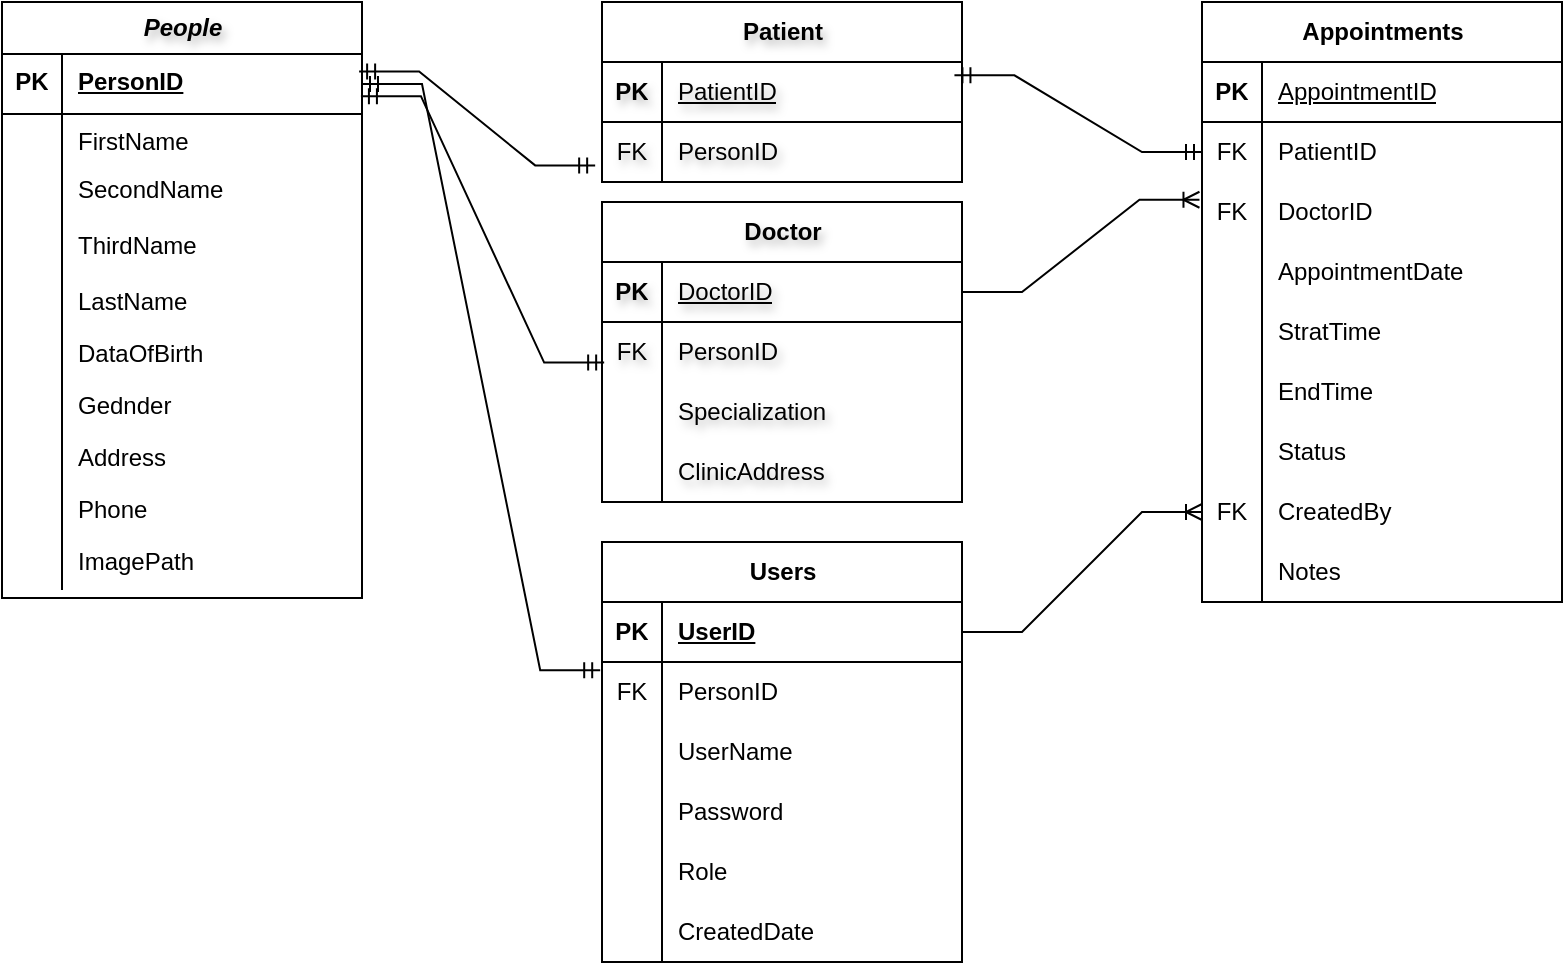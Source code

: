 <mxfile version="24.7.7">
  <diagram id="C5RBs43oDa-KdzZeNtuy" name="Page-1">
    <mxGraphModel dx="1994" dy="580" grid="1" gridSize="10" guides="1" tooltips="1" connect="1" arrows="1" fold="1" page="1" pageScale="1" pageWidth="827" pageHeight="1169" math="0" shadow="0">
      <root>
        <mxCell id="WIyWlLk6GJQsqaUBKTNV-0" />
        <mxCell id="WIyWlLk6GJQsqaUBKTNV-1" parent="WIyWlLk6GJQsqaUBKTNV-0" />
        <mxCell id="XiTT8Nwc9S5P_-pTesjp-43" value="" style="edgeStyle=entityRelationEdgeStyle;fontSize=12;html=1;endArrow=ERmandOne;startArrow=ERmandOne;rounded=0;fontFamily=Helvetica;fontColor=default;fontStyle=2;entryX=-0.019;entryY=0.723;entryDx=0;entryDy=0;entryPerimeter=0;exitX=0.992;exitY=0.292;exitDx=0;exitDy=0;exitPerimeter=0;" parent="WIyWlLk6GJQsqaUBKTNV-1" source="XiTT8Nwc9S5P_-pTesjp-50" target="7MH-9bf76Wqgd5tAqwoI-66" edge="1">
          <mxGeometry width="100" height="100" relative="1" as="geometry">
            <mxPoint x="140" y="40" as="sourcePoint" />
            <mxPoint x="261.08" y="88.61" as="targetPoint" />
          </mxGeometry>
        </mxCell>
        <mxCell id="XiTT8Nwc9S5P_-pTesjp-49" value="&lt;span style=&quot;font-style: italic;&quot;&gt;&lt;b&gt;People&lt;/b&gt;&lt;/span&gt;" style="shape=table;startSize=26;container=1;collapsible=1;childLayout=tableLayout;fixedRows=1;rowLines=0;fontStyle=0;align=center;resizeLast=1;html=1;rounded=0;shadow=0;strokeWidth=1;verticalAlign=middle;fontFamily=Helvetica;fontSize=12;textShadow=1;" parent="WIyWlLk6GJQsqaUBKTNV-1" vertex="1">
          <mxGeometry x="-120" y="10" width="180" height="298.0" as="geometry">
            <mxRectangle x="220" y="274" width="80" height="30" as="alternateBounds" />
          </mxGeometry>
        </mxCell>
        <mxCell id="XiTT8Nwc9S5P_-pTesjp-50" value="" style="shape=tableRow;horizontal=0;startSize=0;swimlaneHead=0;swimlaneBody=0;fillColor=none;collapsible=0;dropTarget=0;points=[[0,0.5],[1,0.5]];portConstraint=eastwest;top=0;left=0;right=0;bottom=1;rounded=0;shadow=0;strokeColor=default;strokeWidth=1;align=center;verticalAlign=top;fontFamily=Helvetica;fontSize=12;fontColor=default;fontStyle=2;" parent="XiTT8Nwc9S5P_-pTesjp-49" vertex="1">
          <mxGeometry y="26" width="180" height="30" as="geometry" />
        </mxCell>
        <mxCell id="XiTT8Nwc9S5P_-pTesjp-51" value="PK" style="shape=partialRectangle;connectable=0;fillColor=none;top=0;left=0;bottom=0;right=0;fontStyle=1;overflow=hidden;whiteSpace=wrap;html=1;rounded=0;shadow=0;strokeColor=default;strokeWidth=1;align=center;verticalAlign=top;fontFamily=Helvetica;fontSize=12;fontColor=default;" parent="XiTT8Nwc9S5P_-pTesjp-50" vertex="1">
          <mxGeometry width="30" height="30" as="geometry">
            <mxRectangle width="30" height="30" as="alternateBounds" />
          </mxGeometry>
        </mxCell>
        <mxCell id="XiTT8Nwc9S5P_-pTesjp-52" value="PersonID&lt;div style=&quot;padding: 0px; margin: 0px;&quot;&gt;&lt;br style=&quot;padding: 0px; margin: 0px; font-weight: 400; text-wrap: nowrap;&quot;&gt;&lt;/div&gt;" style="shape=partialRectangle;connectable=0;fillColor=none;top=0;left=0;bottom=0;right=0;align=left;spacingLeft=6;fontStyle=5;overflow=hidden;whiteSpace=wrap;html=1;rounded=0;shadow=0;strokeColor=default;strokeWidth=1;verticalAlign=top;fontFamily=Helvetica;fontSize=12;fontColor=default;" parent="XiTT8Nwc9S5P_-pTesjp-50" vertex="1">
          <mxGeometry x="30" width="150" height="30" as="geometry">
            <mxRectangle width="150" height="30" as="alternateBounds" />
          </mxGeometry>
        </mxCell>
        <mxCell id="XiTT8Nwc9S5P_-pTesjp-53" value="" style="shape=tableRow;horizontal=0;startSize=0;swimlaneHead=0;swimlaneBody=0;fillColor=none;collapsible=0;dropTarget=0;points=[[0,0.5],[1,0.5]];portConstraint=eastwest;top=0;left=0;right=0;bottom=0;rounded=0;shadow=0;strokeColor=default;strokeWidth=1;align=center;verticalAlign=top;fontFamily=Helvetica;fontSize=12;fontColor=default;fontStyle=2;" parent="XiTT8Nwc9S5P_-pTesjp-49" vertex="1">
          <mxGeometry y="56" width="180" height="24" as="geometry" />
        </mxCell>
        <mxCell id="XiTT8Nwc9S5P_-pTesjp-54" value="" style="shape=partialRectangle;connectable=0;fillColor=none;top=0;left=0;bottom=0;right=0;editable=1;overflow=hidden;whiteSpace=wrap;html=1;rounded=0;shadow=0;strokeColor=default;strokeWidth=1;align=center;verticalAlign=top;fontFamily=Helvetica;fontSize=12;fontColor=default;fontStyle=2;" parent="XiTT8Nwc9S5P_-pTesjp-53" vertex="1">
          <mxGeometry width="30" height="24" as="geometry">
            <mxRectangle width="30" height="24" as="alternateBounds" />
          </mxGeometry>
        </mxCell>
        <mxCell id="XiTT8Nwc9S5P_-pTesjp-55" value="&lt;span style=&quot;font-style: normal; text-wrap: nowrap;&quot;&gt;FirstName&lt;/span&gt;" style="shape=partialRectangle;connectable=0;fillColor=none;top=0;left=0;bottom=0;right=0;align=left;spacingLeft=6;overflow=hidden;whiteSpace=wrap;html=1;rounded=0;shadow=0;strokeColor=default;strokeWidth=1;verticalAlign=top;fontFamily=Helvetica;fontSize=12;fontColor=default;fontStyle=2;" parent="XiTT8Nwc9S5P_-pTesjp-53" vertex="1">
          <mxGeometry x="30" width="150" height="24" as="geometry">
            <mxRectangle width="150" height="24" as="alternateBounds" />
          </mxGeometry>
        </mxCell>
        <mxCell id="7MH-9bf76Wqgd5tAqwoI-42" style="shape=tableRow;horizontal=0;startSize=0;swimlaneHead=0;swimlaneBody=0;fillColor=none;collapsible=0;dropTarget=0;points=[[0,0.5],[1,0.5]];portConstraint=eastwest;top=0;left=0;right=0;bottom=0;rounded=0;shadow=0;strokeColor=default;strokeWidth=1;align=center;verticalAlign=top;fontFamily=Helvetica;fontSize=12;fontColor=default;fontStyle=2;" vertex="1" parent="XiTT8Nwc9S5P_-pTesjp-49">
          <mxGeometry y="80" width="180" height="26" as="geometry" />
        </mxCell>
        <mxCell id="7MH-9bf76Wqgd5tAqwoI-43" style="shape=partialRectangle;connectable=0;fillColor=none;top=0;left=0;bottom=0;right=0;editable=1;overflow=hidden;whiteSpace=wrap;html=1;rounded=0;shadow=0;strokeColor=default;strokeWidth=1;align=center;verticalAlign=top;fontFamily=Helvetica;fontSize=12;fontColor=default;fontStyle=2;" vertex="1" parent="7MH-9bf76Wqgd5tAqwoI-42">
          <mxGeometry width="30" height="26" as="geometry">
            <mxRectangle width="30" height="26" as="alternateBounds" />
          </mxGeometry>
        </mxCell>
        <mxCell id="7MH-9bf76Wqgd5tAqwoI-44" value="&lt;span style=&quot;font-style: normal; text-wrap: nowrap;&quot;&gt;SecondName&lt;/span&gt;" style="shape=partialRectangle;connectable=0;fillColor=none;top=0;left=0;bottom=0;right=0;align=left;spacingLeft=6;overflow=hidden;whiteSpace=wrap;html=1;rounded=0;shadow=0;strokeColor=default;strokeWidth=1;verticalAlign=top;fontFamily=Helvetica;fontSize=12;fontColor=default;fontStyle=2;" vertex="1" parent="7MH-9bf76Wqgd5tAqwoI-42">
          <mxGeometry x="30" width="150" height="26" as="geometry">
            <mxRectangle width="150" height="26" as="alternateBounds" />
          </mxGeometry>
        </mxCell>
        <mxCell id="7MH-9bf76Wqgd5tAqwoI-59" value="" style="shape=tableRow;horizontal=0;startSize=0;swimlaneHead=0;swimlaneBody=0;fillColor=none;collapsible=0;dropTarget=0;points=[[0,0.5],[1,0.5]];portConstraint=eastwest;top=0;left=0;right=0;bottom=0;" vertex="1" parent="XiTT8Nwc9S5P_-pTesjp-49">
          <mxGeometry y="106" width="180" height="30" as="geometry" />
        </mxCell>
        <mxCell id="7MH-9bf76Wqgd5tAqwoI-60" value="" style="shape=partialRectangle;connectable=0;fillColor=none;top=0;left=0;bottom=0;right=0;editable=1;overflow=hidden;" vertex="1" parent="7MH-9bf76Wqgd5tAqwoI-59">
          <mxGeometry width="30" height="30" as="geometry">
            <mxRectangle width="30" height="30" as="alternateBounds" />
          </mxGeometry>
        </mxCell>
        <mxCell id="7MH-9bf76Wqgd5tAqwoI-61" value="ThirdName" style="shape=partialRectangle;connectable=0;fillColor=none;top=0;left=0;bottom=0;right=0;align=left;spacingLeft=6;overflow=hidden;" vertex="1" parent="7MH-9bf76Wqgd5tAqwoI-59">
          <mxGeometry x="30" width="150" height="30" as="geometry">
            <mxRectangle width="150" height="30" as="alternateBounds" />
          </mxGeometry>
        </mxCell>
        <mxCell id="7MH-9bf76Wqgd5tAqwoI-45" style="shape=tableRow;horizontal=0;startSize=0;swimlaneHead=0;swimlaneBody=0;fillColor=none;collapsible=0;dropTarget=0;points=[[0,0.5],[1,0.5]];portConstraint=eastwest;top=0;left=0;right=0;bottom=0;rounded=0;shadow=0;strokeColor=default;strokeWidth=1;align=center;verticalAlign=top;fontFamily=Helvetica;fontSize=12;fontColor=default;fontStyle=2;" vertex="1" parent="XiTT8Nwc9S5P_-pTesjp-49">
          <mxGeometry y="136" width="180" height="26" as="geometry" />
        </mxCell>
        <mxCell id="7MH-9bf76Wqgd5tAqwoI-46" style="shape=partialRectangle;connectable=0;fillColor=none;top=0;left=0;bottom=0;right=0;editable=1;overflow=hidden;whiteSpace=wrap;html=1;rounded=0;shadow=0;strokeColor=default;strokeWidth=1;align=center;verticalAlign=top;fontFamily=Helvetica;fontSize=12;fontColor=default;fontStyle=2;" vertex="1" parent="7MH-9bf76Wqgd5tAqwoI-45">
          <mxGeometry width="30" height="26" as="geometry">
            <mxRectangle width="30" height="26" as="alternateBounds" />
          </mxGeometry>
        </mxCell>
        <mxCell id="7MH-9bf76Wqgd5tAqwoI-47" value="LastName" style="shape=partialRectangle;connectable=0;fillColor=none;top=0;left=0;bottom=0;right=0;align=left;spacingLeft=6;overflow=hidden;whiteSpace=wrap;html=1;rounded=0;shadow=0;strokeColor=default;strokeWidth=1;verticalAlign=top;fontFamily=Helvetica;fontSize=12;fontColor=default;fontStyle=0;" vertex="1" parent="7MH-9bf76Wqgd5tAqwoI-45">
          <mxGeometry x="30" width="150" height="26" as="geometry">
            <mxRectangle width="150" height="26" as="alternateBounds" />
          </mxGeometry>
        </mxCell>
        <mxCell id="7MH-9bf76Wqgd5tAqwoI-48" style="shape=tableRow;horizontal=0;startSize=0;swimlaneHead=0;swimlaneBody=0;fillColor=none;collapsible=0;dropTarget=0;points=[[0,0.5],[1,0.5]];portConstraint=eastwest;top=0;left=0;right=0;bottom=0;rounded=0;shadow=0;strokeColor=default;strokeWidth=1;align=center;verticalAlign=top;fontFamily=Helvetica;fontSize=12;fontColor=default;fontStyle=2;" vertex="1" parent="XiTT8Nwc9S5P_-pTesjp-49">
          <mxGeometry y="162" width="180" height="26" as="geometry" />
        </mxCell>
        <mxCell id="7MH-9bf76Wqgd5tAqwoI-49" style="shape=partialRectangle;connectable=0;fillColor=none;top=0;left=0;bottom=0;right=0;editable=1;overflow=hidden;whiteSpace=wrap;html=1;rounded=0;shadow=0;strokeColor=default;strokeWidth=1;align=center;verticalAlign=top;fontFamily=Helvetica;fontSize=12;fontColor=default;fontStyle=2;" vertex="1" parent="7MH-9bf76Wqgd5tAqwoI-48">
          <mxGeometry width="30" height="26" as="geometry">
            <mxRectangle width="30" height="26" as="alternateBounds" />
          </mxGeometry>
        </mxCell>
        <mxCell id="7MH-9bf76Wqgd5tAqwoI-50" value="DataOfBirth" style="shape=partialRectangle;connectable=0;fillColor=none;top=0;left=0;bottom=0;right=0;align=left;spacingLeft=6;overflow=hidden;whiteSpace=wrap;html=1;rounded=0;shadow=0;strokeColor=default;strokeWidth=1;verticalAlign=top;fontFamily=Helvetica;fontSize=12;fontColor=default;fontStyle=0;" vertex="1" parent="7MH-9bf76Wqgd5tAqwoI-48">
          <mxGeometry x="30" width="150" height="26" as="geometry">
            <mxRectangle width="150" height="26" as="alternateBounds" />
          </mxGeometry>
        </mxCell>
        <mxCell id="7MH-9bf76Wqgd5tAqwoI-51" style="shape=tableRow;horizontal=0;startSize=0;swimlaneHead=0;swimlaneBody=0;fillColor=none;collapsible=0;dropTarget=0;points=[[0,0.5],[1,0.5]];portConstraint=eastwest;top=0;left=0;right=0;bottom=0;rounded=0;shadow=0;strokeColor=default;strokeWidth=1;align=center;verticalAlign=top;fontFamily=Helvetica;fontSize=12;fontColor=default;fontStyle=2;" vertex="1" parent="XiTT8Nwc9S5P_-pTesjp-49">
          <mxGeometry y="188" width="180" height="26" as="geometry" />
        </mxCell>
        <mxCell id="7MH-9bf76Wqgd5tAqwoI-52" style="shape=partialRectangle;connectable=0;fillColor=none;top=0;left=0;bottom=0;right=0;editable=1;overflow=hidden;whiteSpace=wrap;html=1;rounded=0;shadow=0;strokeColor=default;strokeWidth=1;align=center;verticalAlign=top;fontFamily=Helvetica;fontSize=12;fontColor=default;fontStyle=2;" vertex="1" parent="7MH-9bf76Wqgd5tAqwoI-51">
          <mxGeometry width="30" height="26" as="geometry">
            <mxRectangle width="30" height="26" as="alternateBounds" />
          </mxGeometry>
        </mxCell>
        <mxCell id="7MH-9bf76Wqgd5tAqwoI-53" value="Gednder" style="shape=partialRectangle;connectable=0;fillColor=none;top=0;left=0;bottom=0;right=0;align=left;spacingLeft=6;overflow=hidden;whiteSpace=wrap;html=1;rounded=0;shadow=0;strokeColor=default;strokeWidth=1;verticalAlign=top;fontFamily=Helvetica;fontSize=12;fontColor=default;fontStyle=0;" vertex="1" parent="7MH-9bf76Wqgd5tAqwoI-51">
          <mxGeometry x="30" width="150" height="26" as="geometry">
            <mxRectangle width="150" height="26" as="alternateBounds" />
          </mxGeometry>
        </mxCell>
        <mxCell id="XiTT8Nwc9S5P_-pTesjp-56" value="" style="shape=tableRow;horizontal=0;startSize=0;swimlaneHead=0;swimlaneBody=0;fillColor=none;collapsible=0;dropTarget=0;points=[[0,0.5],[1,0.5]];portConstraint=eastwest;top=0;left=0;right=0;bottom=0;rounded=0;shadow=0;strokeColor=default;strokeWidth=1;align=center;verticalAlign=top;fontFamily=Helvetica;fontSize=12;fontColor=default;fontStyle=2;" parent="XiTT8Nwc9S5P_-pTesjp-49" vertex="1">
          <mxGeometry y="214" width="180" height="26" as="geometry" />
        </mxCell>
        <mxCell id="XiTT8Nwc9S5P_-pTesjp-57" value="" style="shape=partialRectangle;connectable=0;fillColor=none;top=0;left=0;bottom=0;right=0;editable=1;overflow=hidden;whiteSpace=wrap;html=1;rounded=0;shadow=0;strokeColor=default;strokeWidth=1;align=center;verticalAlign=top;fontFamily=Helvetica;fontSize=12;fontColor=default;fontStyle=2;" parent="XiTT8Nwc9S5P_-pTesjp-56" vertex="1">
          <mxGeometry width="30" height="26" as="geometry">
            <mxRectangle width="30" height="26" as="alternateBounds" />
          </mxGeometry>
        </mxCell>
        <mxCell id="XiTT8Nwc9S5P_-pTesjp-58" value="Address" style="shape=partialRectangle;connectable=0;fillColor=none;top=0;left=0;bottom=0;right=0;align=left;spacingLeft=6;overflow=hidden;whiteSpace=wrap;html=1;rounded=0;shadow=0;strokeColor=default;strokeWidth=1;verticalAlign=top;fontFamily=Helvetica;fontSize=12;fontColor=default;fontStyle=0;" parent="XiTT8Nwc9S5P_-pTesjp-56" vertex="1">
          <mxGeometry x="30" width="150" height="26" as="geometry">
            <mxRectangle width="150" height="26" as="alternateBounds" />
          </mxGeometry>
        </mxCell>
        <mxCell id="7MH-9bf76Wqgd5tAqwoI-54" style="shape=tableRow;horizontal=0;startSize=0;swimlaneHead=0;swimlaneBody=0;fillColor=none;collapsible=0;dropTarget=0;points=[[0,0.5],[1,0.5]];portConstraint=eastwest;top=0;left=0;right=0;bottom=0;rounded=0;shadow=0;strokeColor=default;strokeWidth=1;align=center;verticalAlign=top;fontFamily=Helvetica;fontSize=12;fontColor=default;fontStyle=2;" vertex="1" parent="XiTT8Nwc9S5P_-pTesjp-49">
          <mxGeometry y="240" width="180" height="26" as="geometry" />
        </mxCell>
        <mxCell id="7MH-9bf76Wqgd5tAqwoI-55" style="shape=partialRectangle;connectable=0;fillColor=none;top=0;left=0;bottom=0;right=0;editable=1;overflow=hidden;whiteSpace=wrap;html=1;rounded=0;shadow=0;strokeColor=default;strokeWidth=1;align=center;verticalAlign=top;fontFamily=Helvetica;fontSize=12;fontColor=default;fontStyle=2;" vertex="1" parent="7MH-9bf76Wqgd5tAqwoI-54">
          <mxGeometry width="30" height="26" as="geometry">
            <mxRectangle width="30" height="26" as="alternateBounds" />
          </mxGeometry>
        </mxCell>
        <mxCell id="7MH-9bf76Wqgd5tAqwoI-56" value="Phone" style="shape=partialRectangle;connectable=0;fillColor=none;top=0;left=0;bottom=0;right=0;align=left;spacingLeft=6;overflow=hidden;whiteSpace=wrap;html=1;rounded=0;shadow=0;strokeColor=default;strokeWidth=1;verticalAlign=top;fontFamily=Helvetica;fontSize=12;fontColor=default;fontStyle=0;" vertex="1" parent="7MH-9bf76Wqgd5tAqwoI-54">
          <mxGeometry x="30" width="150" height="26" as="geometry">
            <mxRectangle width="150" height="26" as="alternateBounds" />
          </mxGeometry>
        </mxCell>
        <mxCell id="XiTT8Nwc9S5P_-pTesjp-59" value="" style="shape=tableRow;horizontal=0;startSize=0;swimlaneHead=0;swimlaneBody=0;fillColor=none;collapsible=0;dropTarget=0;points=[[0,0.5],[1,0.5]];portConstraint=eastwest;top=0;left=0;right=0;bottom=0;rounded=0;shadow=0;strokeColor=default;strokeWidth=1;align=center;verticalAlign=top;fontFamily=Helvetica;fontSize=12;fontColor=default;fontStyle=2;" parent="XiTT8Nwc9S5P_-pTesjp-49" vertex="1">
          <mxGeometry y="266" width="180" height="28" as="geometry" />
        </mxCell>
        <mxCell id="XiTT8Nwc9S5P_-pTesjp-60" value="" style="shape=partialRectangle;connectable=0;fillColor=none;top=0;left=0;bottom=0;right=0;editable=1;overflow=hidden;whiteSpace=wrap;html=1;rounded=0;shadow=0;strokeColor=default;strokeWidth=1;align=center;verticalAlign=top;fontFamily=Helvetica;fontSize=12;fontColor=default;fontStyle=2;" parent="XiTT8Nwc9S5P_-pTesjp-59" vertex="1">
          <mxGeometry width="30" height="28" as="geometry">
            <mxRectangle width="30" height="28" as="alternateBounds" />
          </mxGeometry>
        </mxCell>
        <mxCell id="XiTT8Nwc9S5P_-pTesjp-61" value="ImagePath&lt;div&gt;&lt;br&gt;&lt;/div&gt;" style="shape=partialRectangle;connectable=0;fillColor=none;top=0;left=0;bottom=0;right=0;align=left;spacingLeft=6;overflow=hidden;whiteSpace=wrap;html=1;rounded=0;shadow=0;strokeColor=default;strokeWidth=1;verticalAlign=top;fontFamily=Helvetica;fontSize=12;fontColor=default;fontStyle=0;" parent="XiTT8Nwc9S5P_-pTesjp-59" vertex="1">
          <mxGeometry x="30" width="150" height="28" as="geometry">
            <mxRectangle width="150" height="28" as="alternateBounds" />
          </mxGeometry>
        </mxCell>
        <mxCell id="7MH-9bf76Wqgd5tAqwoI-62" value="Patient" style="shape=table;startSize=30;container=1;collapsible=1;childLayout=tableLayout;fixedRows=1;rowLines=0;fontStyle=1;align=center;resizeLast=1;html=1;textShadow=1;" vertex="1" parent="WIyWlLk6GJQsqaUBKTNV-1">
          <mxGeometry x="180" y="10" width="180" height="90" as="geometry" />
        </mxCell>
        <mxCell id="7MH-9bf76Wqgd5tAqwoI-63" value="" style="shape=tableRow;horizontal=0;startSize=0;swimlaneHead=0;swimlaneBody=0;fillColor=none;collapsible=0;dropTarget=0;points=[[0,0.5],[1,0.5]];portConstraint=eastwest;top=0;left=0;right=0;bottom=1;textShadow=1;" vertex="1" parent="7MH-9bf76Wqgd5tAqwoI-62">
          <mxGeometry y="30" width="180" height="30" as="geometry" />
        </mxCell>
        <mxCell id="7MH-9bf76Wqgd5tAqwoI-64" value="PK" style="shape=partialRectangle;connectable=0;fillColor=none;top=0;left=0;bottom=0;right=0;fontStyle=1;overflow=hidden;whiteSpace=wrap;html=1;textShadow=1;" vertex="1" parent="7MH-9bf76Wqgd5tAqwoI-63">
          <mxGeometry width="30" height="30" as="geometry">
            <mxRectangle width="30" height="30" as="alternateBounds" />
          </mxGeometry>
        </mxCell>
        <mxCell id="7MH-9bf76Wqgd5tAqwoI-65" value="&lt;span style=&quot;font-weight: 400; text-align: center; text-wrap: nowrap;&quot;&gt;PatientID&lt;/span&gt;" style="shape=partialRectangle;connectable=0;fillColor=none;top=0;left=0;bottom=0;right=0;align=left;spacingLeft=6;fontStyle=5;overflow=hidden;whiteSpace=wrap;html=1;textShadow=1;" vertex="1" parent="7MH-9bf76Wqgd5tAqwoI-63">
          <mxGeometry x="30" width="150" height="30" as="geometry">
            <mxRectangle width="150" height="30" as="alternateBounds" />
          </mxGeometry>
        </mxCell>
        <mxCell id="7MH-9bf76Wqgd5tAqwoI-66" value="" style="shape=tableRow;horizontal=0;startSize=0;swimlaneHead=0;swimlaneBody=0;fillColor=none;collapsible=0;dropTarget=0;points=[[0,0.5],[1,0.5]];portConstraint=eastwest;top=0;left=0;right=0;bottom=0;textShadow=1;fontStyle=0" vertex="1" parent="7MH-9bf76Wqgd5tAqwoI-62">
          <mxGeometry y="60" width="180" height="30" as="geometry" />
        </mxCell>
        <mxCell id="7MH-9bf76Wqgd5tAqwoI-67" value="FK" style="shape=partialRectangle;connectable=0;fillColor=none;top=0;left=0;bottom=0;right=0;editable=1;overflow=hidden;whiteSpace=wrap;html=1;textShadow=1;" vertex="1" parent="7MH-9bf76Wqgd5tAqwoI-66">
          <mxGeometry width="30" height="30" as="geometry">
            <mxRectangle width="30" height="30" as="alternateBounds" />
          </mxGeometry>
        </mxCell>
        <mxCell id="7MH-9bf76Wqgd5tAqwoI-68" value="&lt;span style=&quot;text-align: center; text-wrap: nowrap;&quot;&gt;PersonID&lt;/span&gt;" style="shape=partialRectangle;connectable=0;fillColor=none;top=0;left=0;bottom=0;right=0;align=left;spacingLeft=6;overflow=hidden;whiteSpace=wrap;html=1;textShadow=1;" vertex="1" parent="7MH-9bf76Wqgd5tAqwoI-66">
          <mxGeometry x="30" width="150" height="30" as="geometry">
            <mxRectangle width="150" height="30" as="alternateBounds" />
          </mxGeometry>
        </mxCell>
        <mxCell id="7MH-9bf76Wqgd5tAqwoI-75" value="Doctor" style="shape=table;startSize=30;container=1;collapsible=1;childLayout=tableLayout;fixedRows=1;rowLines=0;fontStyle=1;align=center;resizeLast=1;html=1;textShadow=1;" vertex="1" parent="WIyWlLk6GJQsqaUBKTNV-1">
          <mxGeometry x="180" y="110" width="180" height="150" as="geometry" />
        </mxCell>
        <mxCell id="7MH-9bf76Wqgd5tAqwoI-76" value="" style="shape=tableRow;horizontal=0;startSize=0;swimlaneHead=0;swimlaneBody=0;fillColor=none;collapsible=0;dropTarget=0;points=[[0,0.5],[1,0.5]];portConstraint=eastwest;top=0;left=0;right=0;bottom=1;textShadow=1;" vertex="1" parent="7MH-9bf76Wqgd5tAqwoI-75">
          <mxGeometry y="30" width="180" height="30" as="geometry" />
        </mxCell>
        <mxCell id="7MH-9bf76Wqgd5tAqwoI-77" value="PK" style="shape=partialRectangle;connectable=0;fillColor=none;top=0;left=0;bottom=0;right=0;fontStyle=1;overflow=hidden;whiteSpace=wrap;html=1;textShadow=1;" vertex="1" parent="7MH-9bf76Wqgd5tAqwoI-76">
          <mxGeometry width="30" height="30" as="geometry">
            <mxRectangle width="30" height="30" as="alternateBounds" />
          </mxGeometry>
        </mxCell>
        <mxCell id="7MH-9bf76Wqgd5tAqwoI-78" value="&lt;span style=&quot;font-weight: 400; text-align: center; text-wrap: nowrap;&quot;&gt;DoctorID&lt;/span&gt;" style="shape=partialRectangle;connectable=0;fillColor=none;top=0;left=0;bottom=0;right=0;align=left;spacingLeft=6;fontStyle=5;overflow=hidden;whiteSpace=wrap;html=1;textShadow=1;" vertex="1" parent="7MH-9bf76Wqgd5tAqwoI-76">
          <mxGeometry x="30" width="150" height="30" as="geometry">
            <mxRectangle width="150" height="30" as="alternateBounds" />
          </mxGeometry>
        </mxCell>
        <mxCell id="7MH-9bf76Wqgd5tAqwoI-79" value="" style="shape=tableRow;horizontal=0;startSize=0;swimlaneHead=0;swimlaneBody=0;fillColor=none;collapsible=0;dropTarget=0;points=[[0,0.5],[1,0.5]];portConstraint=eastwest;top=0;left=0;right=0;bottom=0;textShadow=1;fontStyle=0" vertex="1" parent="7MH-9bf76Wqgd5tAqwoI-75">
          <mxGeometry y="60" width="180" height="30" as="geometry" />
        </mxCell>
        <mxCell id="7MH-9bf76Wqgd5tAqwoI-80" value="FK" style="shape=partialRectangle;connectable=0;fillColor=none;top=0;left=0;bottom=0;right=0;editable=1;overflow=hidden;whiteSpace=wrap;html=1;textShadow=1;" vertex="1" parent="7MH-9bf76Wqgd5tAqwoI-79">
          <mxGeometry width="30" height="30" as="geometry">
            <mxRectangle width="30" height="30" as="alternateBounds" />
          </mxGeometry>
        </mxCell>
        <mxCell id="7MH-9bf76Wqgd5tAqwoI-81" value="&lt;span style=&quot;text-align: center; text-wrap: nowrap;&quot;&gt;PersonID&lt;/span&gt;" style="shape=partialRectangle;connectable=0;fillColor=none;top=0;left=0;bottom=0;right=0;align=left;spacingLeft=6;overflow=hidden;whiteSpace=wrap;html=1;textShadow=1;" vertex="1" parent="7MH-9bf76Wqgd5tAqwoI-79">
          <mxGeometry x="30" width="150" height="30" as="geometry">
            <mxRectangle width="150" height="30" as="alternateBounds" />
          </mxGeometry>
        </mxCell>
        <mxCell id="7MH-9bf76Wqgd5tAqwoI-84" style="shape=tableRow;horizontal=0;startSize=0;swimlaneHead=0;swimlaneBody=0;fillColor=none;collapsible=0;dropTarget=0;points=[[0,0.5],[1,0.5]];portConstraint=eastwest;top=0;left=0;right=0;bottom=0;textShadow=1;fontStyle=0" vertex="1" parent="7MH-9bf76Wqgd5tAqwoI-75">
          <mxGeometry y="90" width="180" height="30" as="geometry" />
        </mxCell>
        <mxCell id="7MH-9bf76Wqgd5tAqwoI-85" style="shape=partialRectangle;connectable=0;fillColor=none;top=0;left=0;bottom=0;right=0;editable=1;overflow=hidden;whiteSpace=wrap;html=1;textShadow=1;" vertex="1" parent="7MH-9bf76Wqgd5tAqwoI-84">
          <mxGeometry width="30" height="30" as="geometry">
            <mxRectangle width="30" height="30" as="alternateBounds" />
          </mxGeometry>
        </mxCell>
        <mxCell id="7MH-9bf76Wqgd5tAqwoI-86" value="Specialization" style="shape=partialRectangle;connectable=0;fillColor=none;top=0;left=0;bottom=0;right=0;align=left;spacingLeft=6;overflow=hidden;whiteSpace=wrap;html=1;textShadow=1;" vertex="1" parent="7MH-9bf76Wqgd5tAqwoI-84">
          <mxGeometry x="30" width="150" height="30" as="geometry">
            <mxRectangle width="150" height="30" as="alternateBounds" />
          </mxGeometry>
        </mxCell>
        <mxCell id="7MH-9bf76Wqgd5tAqwoI-136" style="shape=tableRow;horizontal=0;startSize=0;swimlaneHead=0;swimlaneBody=0;fillColor=none;collapsible=0;dropTarget=0;points=[[0,0.5],[1,0.5]];portConstraint=eastwest;top=0;left=0;right=0;bottom=0;textShadow=1;fontStyle=0" vertex="1" parent="7MH-9bf76Wqgd5tAqwoI-75">
          <mxGeometry y="120" width="180" height="30" as="geometry" />
        </mxCell>
        <mxCell id="7MH-9bf76Wqgd5tAqwoI-137" style="shape=partialRectangle;connectable=0;fillColor=none;top=0;left=0;bottom=0;right=0;editable=1;overflow=hidden;whiteSpace=wrap;html=1;textShadow=1;" vertex="1" parent="7MH-9bf76Wqgd5tAqwoI-136">
          <mxGeometry width="30" height="30" as="geometry">
            <mxRectangle width="30" height="30" as="alternateBounds" />
          </mxGeometry>
        </mxCell>
        <mxCell id="7MH-9bf76Wqgd5tAqwoI-138" value="ClinicAddress" style="shape=partialRectangle;connectable=0;fillColor=none;top=0;left=0;bottom=0;right=0;align=left;spacingLeft=6;overflow=hidden;whiteSpace=wrap;html=1;textShadow=1;" vertex="1" parent="7MH-9bf76Wqgd5tAqwoI-136">
          <mxGeometry x="30" width="150" height="30" as="geometry">
            <mxRectangle width="150" height="30" as="alternateBounds" />
          </mxGeometry>
        </mxCell>
        <mxCell id="7MH-9bf76Wqgd5tAqwoI-82" value="" style="edgeStyle=entityRelationEdgeStyle;fontSize=12;html=1;endArrow=ERmandOne;startArrow=ERmandOne;rounded=0;fontFamily=Helvetica;fontColor=default;fontStyle=2;exitX=0.997;exitY=0.703;exitDx=0;exitDy=0;entryX=0.006;entryY=0.677;entryDx=0;entryDy=0;exitPerimeter=0;entryPerimeter=0;" edge="1" parent="WIyWlLk6GJQsqaUBKTNV-1" source="XiTT8Nwc9S5P_-pTesjp-50" target="7MH-9bf76Wqgd5tAqwoI-79">
          <mxGeometry width="100" height="100" relative="1" as="geometry">
            <mxPoint x="170" y="100" as="sourcePoint" />
            <mxPoint x="270" y="132" as="targetPoint" />
          </mxGeometry>
        </mxCell>
        <mxCell id="7MH-9bf76Wqgd5tAqwoI-87" value="Users" style="shape=table;startSize=30;container=1;collapsible=1;childLayout=tableLayout;fixedRows=1;rowLines=0;fontStyle=1;align=center;resizeLast=1;html=1;" vertex="1" parent="WIyWlLk6GJQsqaUBKTNV-1">
          <mxGeometry x="180" y="280" width="180" height="210" as="geometry" />
        </mxCell>
        <mxCell id="7MH-9bf76Wqgd5tAqwoI-88" value="" style="shape=tableRow;horizontal=0;startSize=0;swimlaneHead=0;swimlaneBody=0;fillColor=none;collapsible=0;dropTarget=0;points=[[0,0.5],[1,0.5]];portConstraint=eastwest;top=0;left=0;right=0;bottom=1;" vertex="1" parent="7MH-9bf76Wqgd5tAqwoI-87">
          <mxGeometry y="30" width="180" height="30" as="geometry" />
        </mxCell>
        <mxCell id="7MH-9bf76Wqgd5tAqwoI-89" value="PK" style="shape=partialRectangle;connectable=0;fillColor=none;top=0;left=0;bottom=0;right=0;fontStyle=1;overflow=hidden;whiteSpace=wrap;html=1;" vertex="1" parent="7MH-9bf76Wqgd5tAqwoI-88">
          <mxGeometry width="30" height="30" as="geometry">
            <mxRectangle width="30" height="30" as="alternateBounds" />
          </mxGeometry>
        </mxCell>
        <mxCell id="7MH-9bf76Wqgd5tAqwoI-90" value="UserID" style="shape=partialRectangle;connectable=0;fillColor=none;top=0;left=0;bottom=0;right=0;align=left;spacingLeft=6;fontStyle=5;overflow=hidden;whiteSpace=wrap;html=1;" vertex="1" parent="7MH-9bf76Wqgd5tAqwoI-88">
          <mxGeometry x="30" width="150" height="30" as="geometry">
            <mxRectangle width="150" height="30" as="alternateBounds" />
          </mxGeometry>
        </mxCell>
        <mxCell id="7MH-9bf76Wqgd5tAqwoI-116" style="shape=tableRow;horizontal=0;startSize=0;swimlaneHead=0;swimlaneBody=0;fillColor=none;collapsible=0;dropTarget=0;points=[[0,0.5],[1,0.5]];portConstraint=eastwest;top=0;left=0;right=0;bottom=0;" vertex="1" parent="7MH-9bf76Wqgd5tAqwoI-87">
          <mxGeometry y="60" width="180" height="30" as="geometry" />
        </mxCell>
        <mxCell id="7MH-9bf76Wqgd5tAqwoI-117" value="FK" style="shape=partialRectangle;connectable=0;fillColor=none;top=0;left=0;bottom=0;right=0;editable=1;overflow=hidden;whiteSpace=wrap;html=1;" vertex="1" parent="7MH-9bf76Wqgd5tAqwoI-116">
          <mxGeometry width="30" height="30" as="geometry">
            <mxRectangle width="30" height="30" as="alternateBounds" />
          </mxGeometry>
        </mxCell>
        <mxCell id="7MH-9bf76Wqgd5tAqwoI-118" value="PersonID" style="shape=partialRectangle;connectable=0;fillColor=none;top=0;left=0;bottom=0;right=0;align=left;spacingLeft=6;overflow=hidden;whiteSpace=wrap;html=1;" vertex="1" parent="7MH-9bf76Wqgd5tAqwoI-116">
          <mxGeometry x="30" width="150" height="30" as="geometry">
            <mxRectangle width="150" height="30" as="alternateBounds" />
          </mxGeometry>
        </mxCell>
        <mxCell id="7MH-9bf76Wqgd5tAqwoI-97" value="" style="shape=tableRow;horizontal=0;startSize=0;swimlaneHead=0;swimlaneBody=0;fillColor=none;collapsible=0;dropTarget=0;points=[[0,0.5],[1,0.5]];portConstraint=eastwest;top=0;left=0;right=0;bottom=0;" vertex="1" parent="7MH-9bf76Wqgd5tAqwoI-87">
          <mxGeometry y="90" width="180" height="30" as="geometry" />
        </mxCell>
        <mxCell id="7MH-9bf76Wqgd5tAqwoI-98" value="" style="shape=partialRectangle;connectable=0;fillColor=none;top=0;left=0;bottom=0;right=0;editable=1;overflow=hidden;whiteSpace=wrap;html=1;" vertex="1" parent="7MH-9bf76Wqgd5tAqwoI-97">
          <mxGeometry width="30" height="30" as="geometry">
            <mxRectangle width="30" height="30" as="alternateBounds" />
          </mxGeometry>
        </mxCell>
        <mxCell id="7MH-9bf76Wqgd5tAqwoI-99" value="UserName" style="shape=partialRectangle;connectable=0;fillColor=none;top=0;left=0;bottom=0;right=0;align=left;spacingLeft=6;overflow=hidden;whiteSpace=wrap;html=1;" vertex="1" parent="7MH-9bf76Wqgd5tAqwoI-97">
          <mxGeometry x="30" width="150" height="30" as="geometry">
            <mxRectangle width="150" height="30" as="alternateBounds" />
          </mxGeometry>
        </mxCell>
        <mxCell id="7MH-9bf76Wqgd5tAqwoI-101" style="shape=tableRow;horizontal=0;startSize=0;swimlaneHead=0;swimlaneBody=0;fillColor=none;collapsible=0;dropTarget=0;points=[[0,0.5],[1,0.5]];portConstraint=eastwest;top=0;left=0;right=0;bottom=0;" vertex="1" parent="7MH-9bf76Wqgd5tAqwoI-87">
          <mxGeometry y="120" width="180" height="30" as="geometry" />
        </mxCell>
        <mxCell id="7MH-9bf76Wqgd5tAqwoI-102" style="shape=partialRectangle;connectable=0;fillColor=none;top=0;left=0;bottom=0;right=0;editable=1;overflow=hidden;whiteSpace=wrap;html=1;" vertex="1" parent="7MH-9bf76Wqgd5tAqwoI-101">
          <mxGeometry width="30" height="30" as="geometry">
            <mxRectangle width="30" height="30" as="alternateBounds" />
          </mxGeometry>
        </mxCell>
        <mxCell id="7MH-9bf76Wqgd5tAqwoI-103" value="Password" style="shape=partialRectangle;connectable=0;fillColor=none;top=0;left=0;bottom=0;right=0;align=left;spacingLeft=6;overflow=hidden;whiteSpace=wrap;html=1;" vertex="1" parent="7MH-9bf76Wqgd5tAqwoI-101">
          <mxGeometry x="30" width="150" height="30" as="geometry">
            <mxRectangle width="150" height="30" as="alternateBounds" />
          </mxGeometry>
        </mxCell>
        <mxCell id="7MH-9bf76Wqgd5tAqwoI-104" style="shape=tableRow;horizontal=0;startSize=0;swimlaneHead=0;swimlaneBody=0;fillColor=none;collapsible=0;dropTarget=0;points=[[0,0.5],[1,0.5]];portConstraint=eastwest;top=0;left=0;right=0;bottom=0;" vertex="1" parent="7MH-9bf76Wqgd5tAqwoI-87">
          <mxGeometry y="150" width="180" height="30" as="geometry" />
        </mxCell>
        <mxCell id="7MH-9bf76Wqgd5tAqwoI-105" style="shape=partialRectangle;connectable=0;fillColor=none;top=0;left=0;bottom=0;right=0;editable=1;overflow=hidden;whiteSpace=wrap;html=1;" vertex="1" parent="7MH-9bf76Wqgd5tAqwoI-104">
          <mxGeometry width="30" height="30" as="geometry">
            <mxRectangle width="30" height="30" as="alternateBounds" />
          </mxGeometry>
        </mxCell>
        <mxCell id="7MH-9bf76Wqgd5tAqwoI-106" value="Role" style="shape=partialRectangle;connectable=0;fillColor=none;top=0;left=0;bottom=0;right=0;align=left;spacingLeft=6;overflow=hidden;whiteSpace=wrap;html=1;" vertex="1" parent="7MH-9bf76Wqgd5tAqwoI-104">
          <mxGeometry x="30" width="150" height="30" as="geometry">
            <mxRectangle width="150" height="30" as="alternateBounds" />
          </mxGeometry>
        </mxCell>
        <mxCell id="7MH-9bf76Wqgd5tAqwoI-120" style="shape=tableRow;horizontal=0;startSize=0;swimlaneHead=0;swimlaneBody=0;fillColor=none;collapsible=0;dropTarget=0;points=[[0,0.5],[1,0.5]];portConstraint=eastwest;top=0;left=0;right=0;bottom=0;" vertex="1" parent="7MH-9bf76Wqgd5tAqwoI-87">
          <mxGeometry y="180" width="180" height="30" as="geometry" />
        </mxCell>
        <mxCell id="7MH-9bf76Wqgd5tAqwoI-121" style="shape=partialRectangle;connectable=0;fillColor=none;top=0;left=0;bottom=0;right=0;editable=1;overflow=hidden;whiteSpace=wrap;html=1;" vertex="1" parent="7MH-9bf76Wqgd5tAqwoI-120">
          <mxGeometry width="30" height="30" as="geometry">
            <mxRectangle width="30" height="30" as="alternateBounds" />
          </mxGeometry>
        </mxCell>
        <mxCell id="7MH-9bf76Wqgd5tAqwoI-122" value="CreatedDate" style="shape=partialRectangle;connectable=0;fillColor=none;top=0;left=0;bottom=0;right=0;align=left;spacingLeft=6;overflow=hidden;whiteSpace=wrap;html=1;" vertex="1" parent="7MH-9bf76Wqgd5tAqwoI-120">
          <mxGeometry x="30" width="150" height="30" as="geometry">
            <mxRectangle width="150" height="30" as="alternateBounds" />
          </mxGeometry>
        </mxCell>
        <mxCell id="7MH-9bf76Wqgd5tAqwoI-119" value="" style="edgeStyle=entityRelationEdgeStyle;fontSize=12;html=1;endArrow=ERmandOne;startArrow=ERmandOne;rounded=0;fontFamily=Helvetica;fontColor=default;fontStyle=2;entryX=-0.005;entryY=0.138;entryDx=0;entryDy=0;entryPerimeter=0;exitX=1;exitY=0.5;exitDx=0;exitDy=0;" edge="1" parent="WIyWlLk6GJQsqaUBKTNV-1" source="XiTT8Nwc9S5P_-pTesjp-50" target="7MH-9bf76Wqgd5tAqwoI-116">
          <mxGeometry width="100" height="100" relative="1" as="geometry">
            <mxPoint x="80" y="80" as="sourcePoint" />
            <mxPoint x="191" y="200" as="targetPoint" />
          </mxGeometry>
        </mxCell>
        <mxCell id="7MH-9bf76Wqgd5tAqwoI-123" value="Appointments" style="shape=table;startSize=30;container=1;collapsible=1;childLayout=tableLayout;fixedRows=1;rowLines=0;fontStyle=1;align=center;resizeLast=1;html=1;" vertex="1" parent="WIyWlLk6GJQsqaUBKTNV-1">
          <mxGeometry x="480" y="10" width="180" height="300" as="geometry" />
        </mxCell>
        <mxCell id="7MH-9bf76Wqgd5tAqwoI-124" value="" style="shape=tableRow;horizontal=0;startSize=0;swimlaneHead=0;swimlaneBody=0;fillColor=none;collapsible=0;dropTarget=0;points=[[0,0.5],[1,0.5]];portConstraint=eastwest;top=0;left=0;right=0;bottom=1;" vertex="1" parent="7MH-9bf76Wqgd5tAqwoI-123">
          <mxGeometry y="30" width="180" height="30" as="geometry" />
        </mxCell>
        <mxCell id="7MH-9bf76Wqgd5tAqwoI-125" value="PK" style="shape=partialRectangle;connectable=0;fillColor=none;top=0;left=0;bottom=0;right=0;fontStyle=1;overflow=hidden;whiteSpace=wrap;html=1;" vertex="1" parent="7MH-9bf76Wqgd5tAqwoI-124">
          <mxGeometry width="30" height="30" as="geometry">
            <mxRectangle width="30" height="30" as="alternateBounds" />
          </mxGeometry>
        </mxCell>
        <mxCell id="7MH-9bf76Wqgd5tAqwoI-126" value="AppointmentID" style="shape=partialRectangle;connectable=0;fillColor=none;top=0;left=0;bottom=0;right=0;align=left;spacingLeft=6;fontStyle=4;overflow=hidden;whiteSpace=wrap;html=1;" vertex="1" parent="7MH-9bf76Wqgd5tAqwoI-124">
          <mxGeometry x="30" width="150" height="30" as="geometry">
            <mxRectangle width="150" height="30" as="alternateBounds" />
          </mxGeometry>
        </mxCell>
        <mxCell id="7MH-9bf76Wqgd5tAqwoI-127" value="" style="shape=tableRow;horizontal=0;startSize=0;swimlaneHead=0;swimlaneBody=0;fillColor=none;collapsible=0;dropTarget=0;points=[[0,0.5],[1,0.5]];portConstraint=eastwest;top=0;left=0;right=0;bottom=0;" vertex="1" parent="7MH-9bf76Wqgd5tAqwoI-123">
          <mxGeometry y="60" width="180" height="30" as="geometry" />
        </mxCell>
        <mxCell id="7MH-9bf76Wqgd5tAqwoI-128" value="FK" style="shape=partialRectangle;connectable=0;fillColor=none;top=0;left=0;bottom=0;right=0;editable=1;overflow=hidden;whiteSpace=wrap;html=1;" vertex="1" parent="7MH-9bf76Wqgd5tAqwoI-127">
          <mxGeometry width="30" height="30" as="geometry">
            <mxRectangle width="30" height="30" as="alternateBounds" />
          </mxGeometry>
        </mxCell>
        <mxCell id="7MH-9bf76Wqgd5tAqwoI-129" value="PatientID" style="shape=partialRectangle;connectable=0;fillColor=none;top=0;left=0;bottom=0;right=0;align=left;spacingLeft=6;overflow=hidden;whiteSpace=wrap;html=1;" vertex="1" parent="7MH-9bf76Wqgd5tAqwoI-127">
          <mxGeometry x="30" width="150" height="30" as="geometry">
            <mxRectangle width="150" height="30" as="alternateBounds" />
          </mxGeometry>
        </mxCell>
        <mxCell id="7MH-9bf76Wqgd5tAqwoI-130" value="" style="shape=tableRow;horizontal=0;startSize=0;swimlaneHead=0;swimlaneBody=0;fillColor=none;collapsible=0;dropTarget=0;points=[[0,0.5],[1,0.5]];portConstraint=eastwest;top=0;left=0;right=0;bottom=0;" vertex="1" parent="7MH-9bf76Wqgd5tAqwoI-123">
          <mxGeometry y="90" width="180" height="30" as="geometry" />
        </mxCell>
        <mxCell id="7MH-9bf76Wqgd5tAqwoI-131" value="FK" style="shape=partialRectangle;connectable=0;fillColor=none;top=0;left=0;bottom=0;right=0;editable=1;overflow=hidden;whiteSpace=wrap;html=1;" vertex="1" parent="7MH-9bf76Wqgd5tAqwoI-130">
          <mxGeometry width="30" height="30" as="geometry">
            <mxRectangle width="30" height="30" as="alternateBounds" />
          </mxGeometry>
        </mxCell>
        <mxCell id="7MH-9bf76Wqgd5tAqwoI-132" value="DoctorID" style="shape=partialRectangle;connectable=0;fillColor=none;top=0;left=0;bottom=0;right=0;align=left;spacingLeft=6;overflow=hidden;whiteSpace=wrap;html=1;" vertex="1" parent="7MH-9bf76Wqgd5tAqwoI-130">
          <mxGeometry x="30" width="150" height="30" as="geometry">
            <mxRectangle width="150" height="30" as="alternateBounds" />
          </mxGeometry>
        </mxCell>
        <mxCell id="7MH-9bf76Wqgd5tAqwoI-133" value="" style="shape=tableRow;horizontal=0;startSize=0;swimlaneHead=0;swimlaneBody=0;fillColor=none;collapsible=0;dropTarget=0;points=[[0,0.5],[1,0.5]];portConstraint=eastwest;top=0;left=0;right=0;bottom=0;" vertex="1" parent="7MH-9bf76Wqgd5tAqwoI-123">
          <mxGeometry y="120" width="180" height="30" as="geometry" />
        </mxCell>
        <mxCell id="7MH-9bf76Wqgd5tAqwoI-134" value="" style="shape=partialRectangle;connectable=0;fillColor=none;top=0;left=0;bottom=0;right=0;editable=1;overflow=hidden;whiteSpace=wrap;html=1;" vertex="1" parent="7MH-9bf76Wqgd5tAqwoI-133">
          <mxGeometry width="30" height="30" as="geometry">
            <mxRectangle width="30" height="30" as="alternateBounds" />
          </mxGeometry>
        </mxCell>
        <mxCell id="7MH-9bf76Wqgd5tAqwoI-135" value="AppointmentDate" style="shape=partialRectangle;connectable=0;fillColor=none;top=0;left=0;bottom=0;right=0;align=left;spacingLeft=6;overflow=hidden;whiteSpace=wrap;html=1;" vertex="1" parent="7MH-9bf76Wqgd5tAqwoI-133">
          <mxGeometry x="30" width="150" height="30" as="geometry">
            <mxRectangle width="150" height="30" as="alternateBounds" />
          </mxGeometry>
        </mxCell>
        <mxCell id="7MH-9bf76Wqgd5tAqwoI-139" style="shape=tableRow;horizontal=0;startSize=0;swimlaneHead=0;swimlaneBody=0;fillColor=none;collapsible=0;dropTarget=0;points=[[0,0.5],[1,0.5]];portConstraint=eastwest;top=0;left=0;right=0;bottom=0;" vertex="1" parent="7MH-9bf76Wqgd5tAqwoI-123">
          <mxGeometry y="150" width="180" height="30" as="geometry" />
        </mxCell>
        <mxCell id="7MH-9bf76Wqgd5tAqwoI-140" style="shape=partialRectangle;connectable=0;fillColor=none;top=0;left=0;bottom=0;right=0;editable=1;overflow=hidden;whiteSpace=wrap;html=1;" vertex="1" parent="7MH-9bf76Wqgd5tAqwoI-139">
          <mxGeometry width="30" height="30" as="geometry">
            <mxRectangle width="30" height="30" as="alternateBounds" />
          </mxGeometry>
        </mxCell>
        <mxCell id="7MH-9bf76Wqgd5tAqwoI-141" value="StratTime" style="shape=partialRectangle;connectable=0;fillColor=none;top=0;left=0;bottom=0;right=0;align=left;spacingLeft=6;overflow=hidden;whiteSpace=wrap;html=1;" vertex="1" parent="7MH-9bf76Wqgd5tAqwoI-139">
          <mxGeometry x="30" width="150" height="30" as="geometry">
            <mxRectangle width="150" height="30" as="alternateBounds" />
          </mxGeometry>
        </mxCell>
        <mxCell id="7MH-9bf76Wqgd5tAqwoI-142" style="shape=tableRow;horizontal=0;startSize=0;swimlaneHead=0;swimlaneBody=0;fillColor=none;collapsible=0;dropTarget=0;points=[[0,0.5],[1,0.5]];portConstraint=eastwest;top=0;left=0;right=0;bottom=0;" vertex="1" parent="7MH-9bf76Wqgd5tAqwoI-123">
          <mxGeometry y="180" width="180" height="30" as="geometry" />
        </mxCell>
        <mxCell id="7MH-9bf76Wqgd5tAqwoI-143" style="shape=partialRectangle;connectable=0;fillColor=none;top=0;left=0;bottom=0;right=0;editable=1;overflow=hidden;whiteSpace=wrap;html=1;" vertex="1" parent="7MH-9bf76Wqgd5tAqwoI-142">
          <mxGeometry width="30" height="30" as="geometry">
            <mxRectangle width="30" height="30" as="alternateBounds" />
          </mxGeometry>
        </mxCell>
        <mxCell id="7MH-9bf76Wqgd5tAqwoI-144" value="EndTime" style="shape=partialRectangle;connectable=0;fillColor=none;top=0;left=0;bottom=0;right=0;align=left;spacingLeft=6;overflow=hidden;whiteSpace=wrap;html=1;" vertex="1" parent="7MH-9bf76Wqgd5tAqwoI-142">
          <mxGeometry x="30" width="150" height="30" as="geometry">
            <mxRectangle width="150" height="30" as="alternateBounds" />
          </mxGeometry>
        </mxCell>
        <mxCell id="7MH-9bf76Wqgd5tAqwoI-145" style="shape=tableRow;horizontal=0;startSize=0;swimlaneHead=0;swimlaneBody=0;fillColor=none;collapsible=0;dropTarget=0;points=[[0,0.5],[1,0.5]];portConstraint=eastwest;top=0;left=0;right=0;bottom=0;" vertex="1" parent="7MH-9bf76Wqgd5tAqwoI-123">
          <mxGeometry y="210" width="180" height="30" as="geometry" />
        </mxCell>
        <mxCell id="7MH-9bf76Wqgd5tAqwoI-146" style="shape=partialRectangle;connectable=0;fillColor=none;top=0;left=0;bottom=0;right=0;editable=1;overflow=hidden;whiteSpace=wrap;html=1;" vertex="1" parent="7MH-9bf76Wqgd5tAqwoI-145">
          <mxGeometry width="30" height="30" as="geometry">
            <mxRectangle width="30" height="30" as="alternateBounds" />
          </mxGeometry>
        </mxCell>
        <mxCell id="7MH-9bf76Wqgd5tAqwoI-147" value="Status" style="shape=partialRectangle;connectable=0;fillColor=none;top=0;left=0;bottom=0;right=0;align=left;spacingLeft=6;overflow=hidden;whiteSpace=wrap;html=1;" vertex="1" parent="7MH-9bf76Wqgd5tAqwoI-145">
          <mxGeometry x="30" width="150" height="30" as="geometry">
            <mxRectangle width="150" height="30" as="alternateBounds" />
          </mxGeometry>
        </mxCell>
        <mxCell id="7MH-9bf76Wqgd5tAqwoI-148" style="shape=tableRow;horizontal=0;startSize=0;swimlaneHead=0;swimlaneBody=0;fillColor=none;collapsible=0;dropTarget=0;points=[[0,0.5],[1,0.5]];portConstraint=eastwest;top=0;left=0;right=0;bottom=0;" vertex="1" parent="7MH-9bf76Wqgd5tAqwoI-123">
          <mxGeometry y="240" width="180" height="30" as="geometry" />
        </mxCell>
        <mxCell id="7MH-9bf76Wqgd5tAqwoI-149" value="FK" style="shape=partialRectangle;connectable=0;fillColor=none;top=0;left=0;bottom=0;right=0;editable=1;overflow=hidden;whiteSpace=wrap;html=1;" vertex="1" parent="7MH-9bf76Wqgd5tAqwoI-148">
          <mxGeometry width="30" height="30" as="geometry">
            <mxRectangle width="30" height="30" as="alternateBounds" />
          </mxGeometry>
        </mxCell>
        <mxCell id="7MH-9bf76Wqgd5tAqwoI-150" value="CreatedBy" style="shape=partialRectangle;connectable=0;fillColor=none;top=0;left=0;bottom=0;right=0;align=left;spacingLeft=6;overflow=hidden;whiteSpace=wrap;html=1;" vertex="1" parent="7MH-9bf76Wqgd5tAqwoI-148">
          <mxGeometry x="30" width="150" height="30" as="geometry">
            <mxRectangle width="150" height="30" as="alternateBounds" />
          </mxGeometry>
        </mxCell>
        <mxCell id="7MH-9bf76Wqgd5tAqwoI-151" style="shape=tableRow;horizontal=0;startSize=0;swimlaneHead=0;swimlaneBody=0;fillColor=none;collapsible=0;dropTarget=0;points=[[0,0.5],[1,0.5]];portConstraint=eastwest;top=0;left=0;right=0;bottom=0;" vertex="1" parent="7MH-9bf76Wqgd5tAqwoI-123">
          <mxGeometry y="270" width="180" height="30" as="geometry" />
        </mxCell>
        <mxCell id="7MH-9bf76Wqgd5tAqwoI-152" style="shape=partialRectangle;connectable=0;fillColor=none;top=0;left=0;bottom=0;right=0;editable=1;overflow=hidden;whiteSpace=wrap;html=1;" vertex="1" parent="7MH-9bf76Wqgd5tAqwoI-151">
          <mxGeometry width="30" height="30" as="geometry">
            <mxRectangle width="30" height="30" as="alternateBounds" />
          </mxGeometry>
        </mxCell>
        <mxCell id="7MH-9bf76Wqgd5tAqwoI-153" value="Notes" style="shape=partialRectangle;connectable=0;fillColor=none;top=0;left=0;bottom=0;right=0;align=left;spacingLeft=6;overflow=hidden;whiteSpace=wrap;html=1;" vertex="1" parent="7MH-9bf76Wqgd5tAqwoI-151">
          <mxGeometry x="30" width="150" height="30" as="geometry">
            <mxRectangle width="150" height="30" as="alternateBounds" />
          </mxGeometry>
        </mxCell>
        <mxCell id="7MH-9bf76Wqgd5tAqwoI-154" value="" style="edgeStyle=entityRelationEdgeStyle;fontSize=12;html=1;endArrow=ERoneToMany;rounded=0;exitX=1;exitY=0.5;exitDx=0;exitDy=0;entryX=-0.007;entryY=0.296;entryDx=0;entryDy=0;entryPerimeter=0;" edge="1" parent="WIyWlLk6GJQsqaUBKTNV-1" source="7MH-9bf76Wqgd5tAqwoI-76" target="7MH-9bf76Wqgd5tAqwoI-130">
          <mxGeometry width="100" height="100" relative="1" as="geometry">
            <mxPoint x="380" y="360" as="sourcePoint" />
            <mxPoint x="480" y="260" as="targetPoint" />
            <Array as="points">
              <mxPoint x="460" y="300" />
            </Array>
          </mxGeometry>
        </mxCell>
        <mxCell id="7MH-9bf76Wqgd5tAqwoI-155" value="" style="edgeStyle=entityRelationEdgeStyle;fontSize=12;html=1;endArrow=ERmandOne;startArrow=ERmandOne;rounded=0;fontFamily=Helvetica;fontColor=default;fontStyle=2;entryX=0;entryY=0.5;entryDx=0;entryDy=0;exitX=0.979;exitY=0.222;exitDx=0;exitDy=0;exitPerimeter=0;" edge="1" parent="WIyWlLk6GJQsqaUBKTNV-1" source="7MH-9bf76Wqgd5tAqwoI-63" target="7MH-9bf76Wqgd5tAqwoI-127">
          <mxGeometry width="100" height="100" relative="1" as="geometry">
            <mxPoint x="300.0" y="33.11" as="sourcePoint" />
            <mxPoint x="437.18" y="76.89" as="targetPoint" />
          </mxGeometry>
        </mxCell>
        <mxCell id="7MH-9bf76Wqgd5tAqwoI-157" value="" style="edgeStyle=entityRelationEdgeStyle;fontSize=12;html=1;endArrow=ERoneToMany;rounded=0;" edge="1" parent="WIyWlLk6GJQsqaUBKTNV-1" source="7MH-9bf76Wqgd5tAqwoI-88" target="7MH-9bf76Wqgd5tAqwoI-148">
          <mxGeometry width="100" height="100" relative="1" as="geometry">
            <mxPoint x="364" y="336" as="sourcePoint" />
            <mxPoint x="463" y="290" as="targetPoint" />
            <Array as="points">
              <mxPoint x="464" y="481" />
            </Array>
          </mxGeometry>
        </mxCell>
      </root>
    </mxGraphModel>
  </diagram>
</mxfile>
